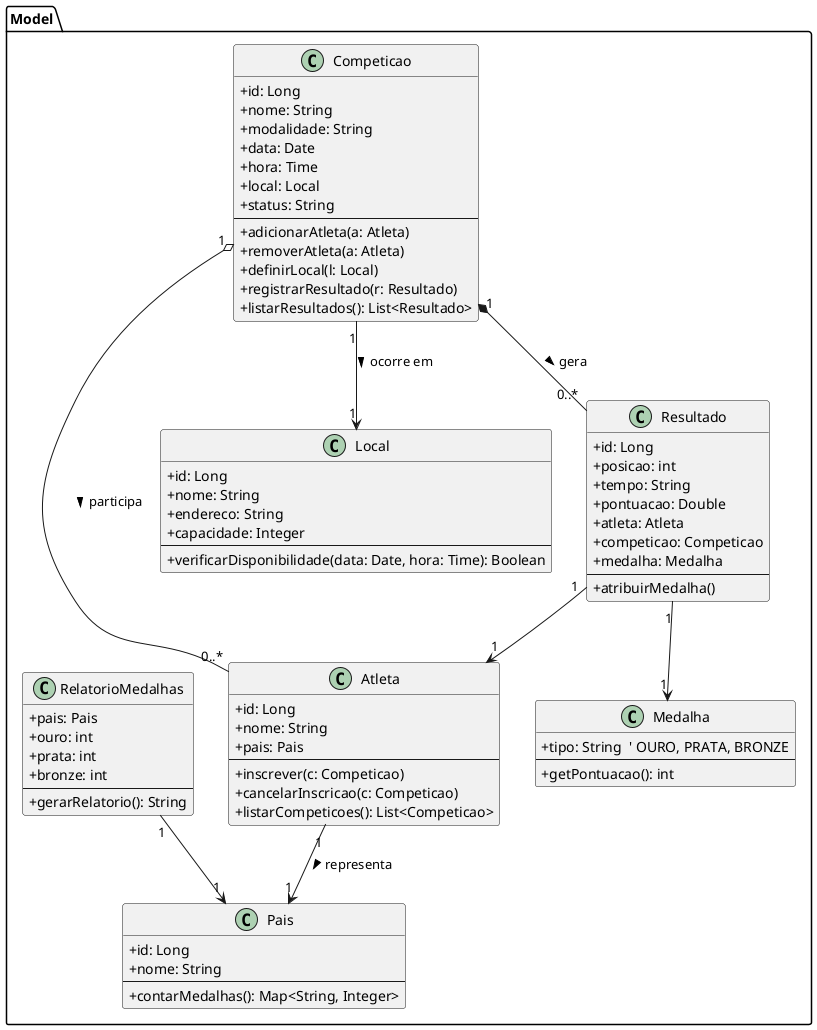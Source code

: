 @startuml
skinparam classAttributeIconSize 0

package "Model" {

  class Competicao {
    +id: Long
    +nome: String
    +modalidade: String
    +data: Date
    +hora: Time
    +local: Local
    +status: String
    --
    +adicionarAtleta(a: Atleta)
    +removerAtleta(a: Atleta)
    +definirLocal(l: Local)
    +registrarResultado(r: Resultado)
    +listarResultados(): List<Resultado>
  }

  class Atleta {
    +id: Long
    +nome: String
    +pais: Pais
    --
    +inscrever(c: Competicao)
    +cancelarInscricao(c: Competicao)
    +listarCompeticoes(): List<Competicao>
  }

  class Pais {
    +id: Long
    +nome: String
    --
    +contarMedalhas(): Map<String, Integer>
  }

  class Local {
    +id: Long
    +nome: String
    +endereco: String
    +capacidade: Integer
    --
    +verificarDisponibilidade(data: Date, hora: Time): Boolean
  }

  class Resultado {
    +id: Long
    +posicao: int
    +tempo: String
    +pontuacao: Double
    +atleta: Atleta
    +competicao: Competicao
    +medalha: Medalha
    --
    +atribuirMedalha()
  }

  class Medalha {
    +tipo: String  ' OURO, PRATA, BRONZE
    --
    +getPontuacao(): int
  }

  class RelatorioMedalhas {
    +pais: Pais
    +ouro: int
    +prata: int
    +bronze: int
    --
    +gerarRelatorio(): String
  }
}

' --- Relacionamentos ---
Competicao "1" o-- "0..*" Atleta : participa >
Atleta "1" --> "1" Pais : representa >
Competicao "1" --> "1" Local : ocorre em >
Competicao "1" *-- "0..*" Resultado : gera >
Resultado "1" --> "1" Atleta
Resultado "1" --> "1" Medalha
RelatorioMedalhas "1" --> "1" Pais

@enduml